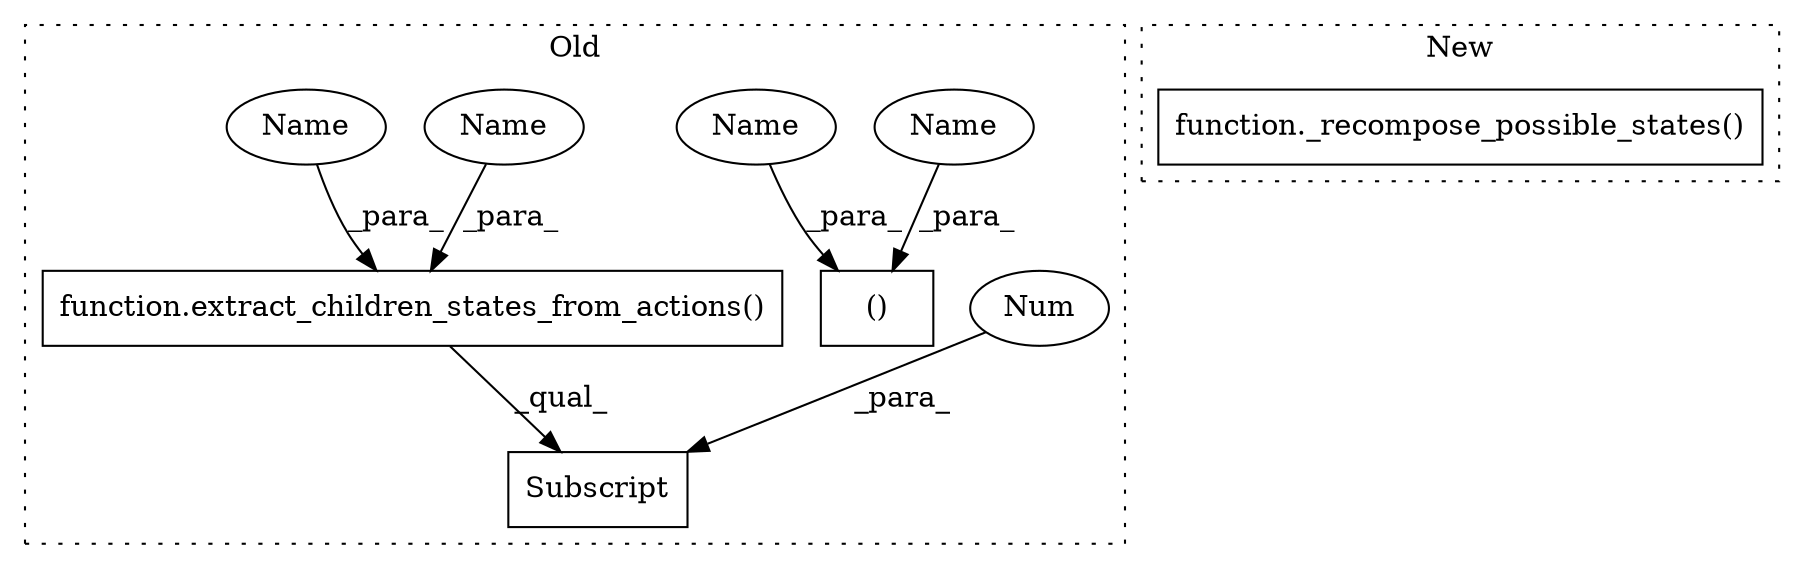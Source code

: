 digraph G {
subgraph cluster0 {
1 [label="function.extract_children_states_from_actions()" a="75" s="6638,6714" l="50,10" shape="box"];
3 [label="Subscript" a="63" s="6638,0" l="89,0" shape="box"];
4 [label="Num" a="76" s="6725" l="1" shape="ellipse"];
5 [label="()" a="54" s="6437" l="14" shape="box"];
6 [label="Name" a="87" s="6425" l="12" shape="ellipse"];
7 [label="Name" a="87" s="6688" l="12" shape="ellipse"];
8 [label="Name" a="87" s="6702" l="12" shape="ellipse"];
9 [label="Name" a="87" s="6439" l="12" shape="ellipse"];
label = "Old";
style="dotted";
}
subgraph cluster1 {
2 [label="function._recompose_possible_states()" a="75" s="7722,7769" l="27,1" shape="box"];
label = "New";
style="dotted";
}
1 -> 3 [label="_qual_"];
4 -> 3 [label="_para_"];
6 -> 5 [label="_para_"];
7 -> 1 [label="_para_"];
8 -> 1 [label="_para_"];
9 -> 5 [label="_para_"];
}